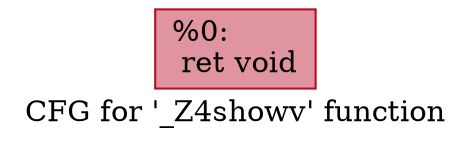 digraph "CFG for '_Z4showv' function" {
	label="CFG for '_Z4showv' function";

	Node0x5905130 [shape=record,color="#b70d28ff", style=filled, fillcolor="#b70d2870",label="{%0:\l  ret void\l}"];
}
